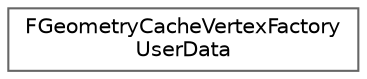 digraph "Graphical Class Hierarchy"
{
 // INTERACTIVE_SVG=YES
 // LATEX_PDF_SIZE
  bgcolor="transparent";
  edge [fontname=Helvetica,fontsize=10,labelfontname=Helvetica,labelfontsize=10];
  node [fontname=Helvetica,fontsize=10,shape=box,height=0.2,width=0.4];
  rankdir="LR";
  Node0 [id="Node000000",label="FGeometryCacheVertexFactory\lUserData",height=0.2,width=0.4,color="grey40", fillcolor="white", style="filled",URL="$d4/d81/structFGeometryCacheVertexFactoryUserData.html",tooltip="The mesh batch element user data should point to an instance of this struct."];
}
